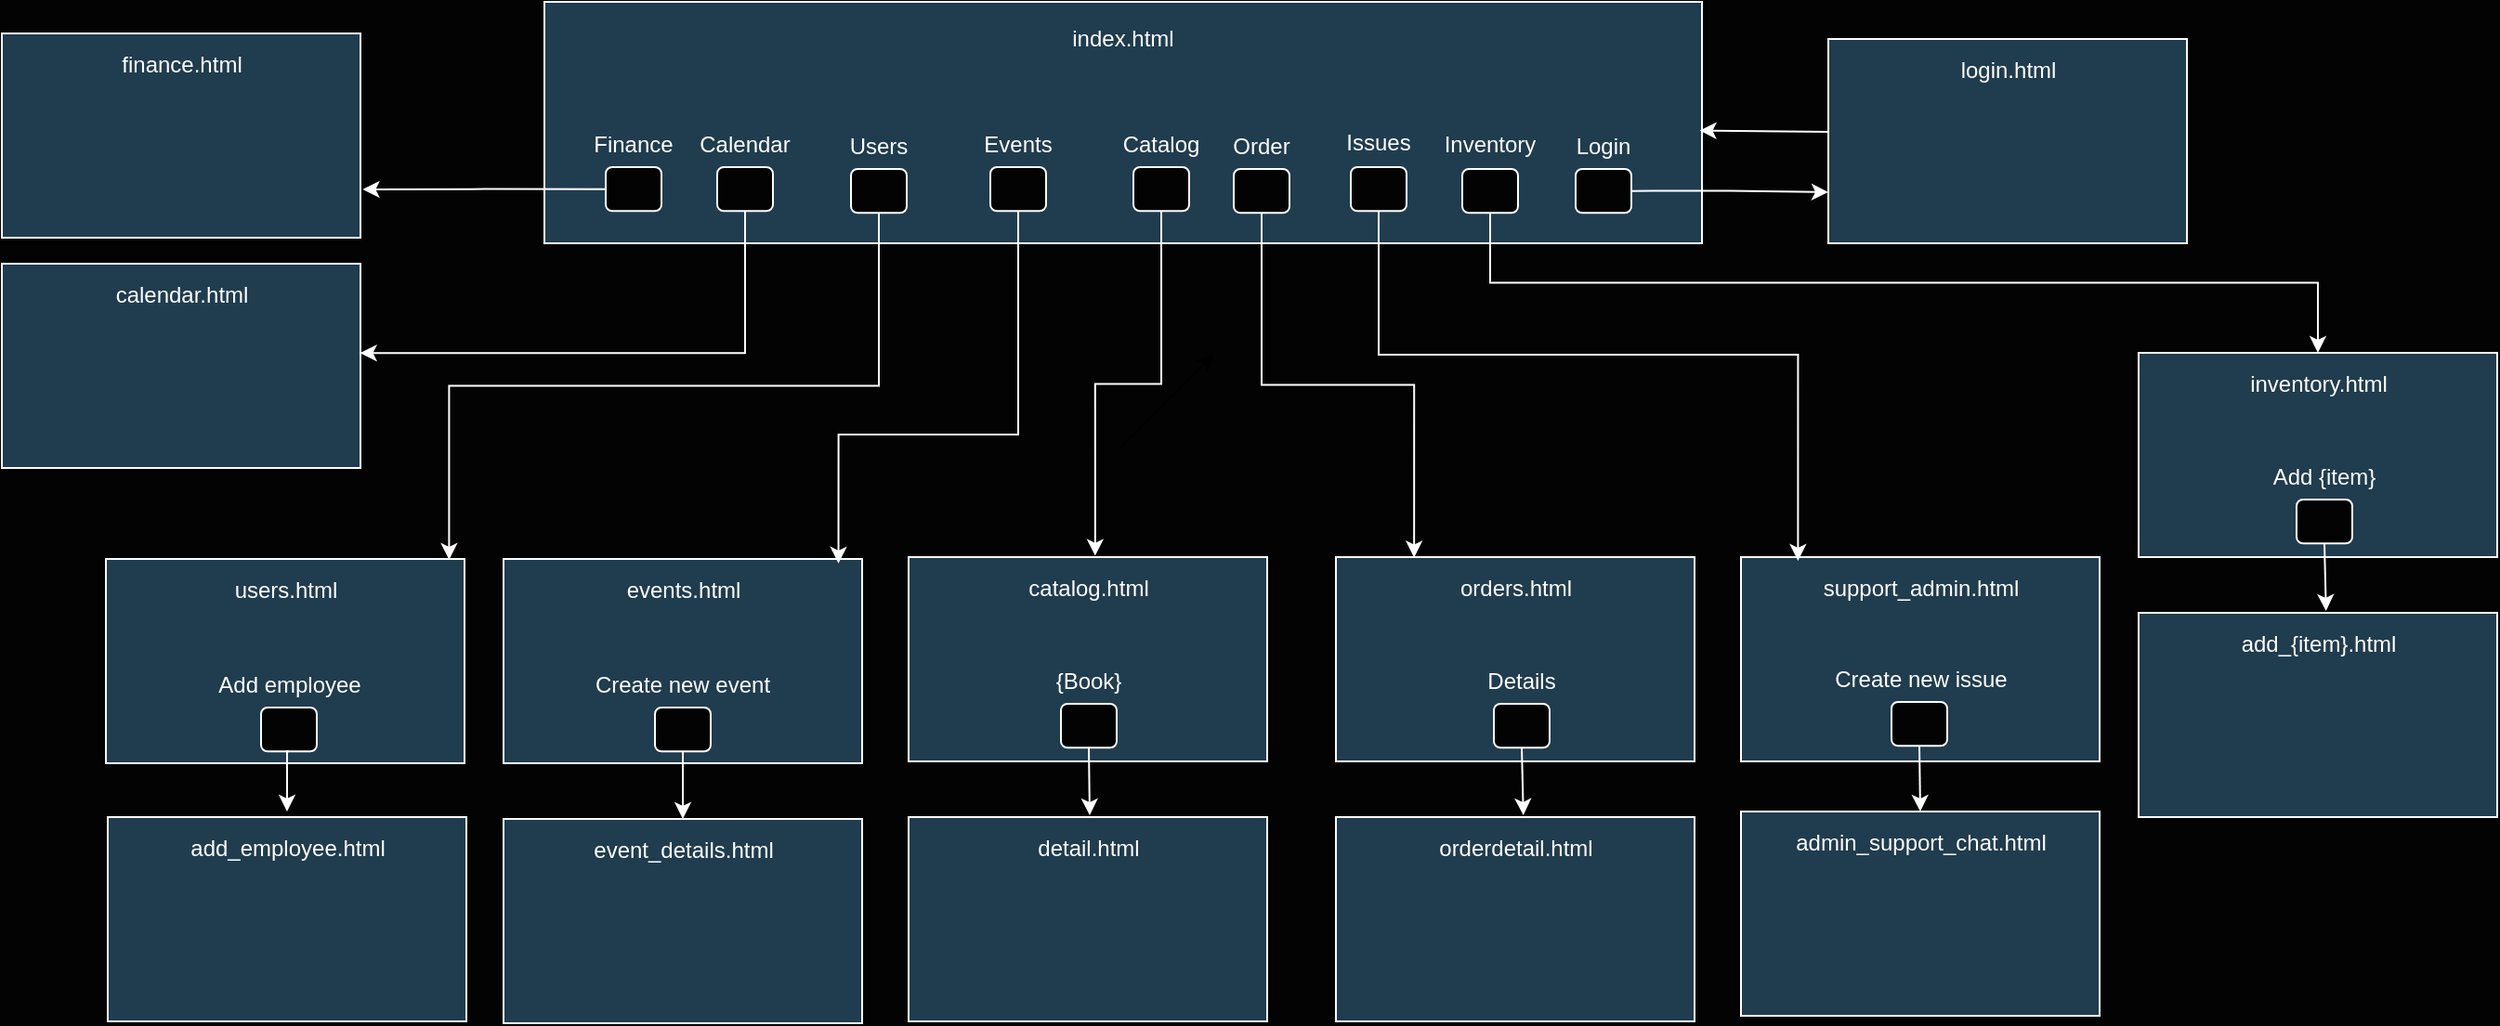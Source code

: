 <mxfile version="22.1.18" type="device">
  <diagram name="Page-1" id="90a13364-a465-7bf4-72fc-28e22215d7a0">
    <mxGraphModel dx="2259" dy="842" grid="0" gridSize="10" guides="1" tooltips="1" connect="1" arrows="0" fold="1" page="1" pageScale="1.5" pageWidth="1169" pageHeight="826" background="#030303" math="0" shadow="0">
      <root>
        <mxCell id="0" style=";html=1;" />
        <mxCell id="1" style=";html=1;" parent="0" />
        <mxCell id="b5TnzWUv-BzJ7pMN1WHI-7" value="" style="group" parent="1" vertex="1" connectable="0">
          <mxGeometry x="460" y="130" width="623" height="130" as="geometry" />
        </mxCell>
        <mxCell id="b5TnzWUv-BzJ7pMN1WHI-2" value="" style="rounded=0;whiteSpace=wrap;html=1;fillColor=#203C4F;strokeColor=#FFFFFF;gradientColor=none;gradientDirection=north;labelPosition=center;verticalLabelPosition=middle;align=center;verticalAlign=middle;" parent="b5TnzWUv-BzJ7pMN1WHI-7" vertex="1">
          <mxGeometry width="623" height="130" as="geometry" />
        </mxCell>
        <mxCell id="b5TnzWUv-BzJ7pMN1WHI-6" value="index.html&lt;br&gt;" style="text;html=1;strokeColor=none;fillColor=none;align=center;verticalAlign=middle;whiteSpace=wrap;rounded=0;fontColor=#FFFFFF;" parent="b5TnzWUv-BzJ7pMN1WHI-7" vertex="1">
          <mxGeometry x="267.0" width="89.0" height="39" as="geometry" />
        </mxCell>
        <mxCell id="b5TnzWUv-BzJ7pMN1WHI-47" value="" style="group" parent="b5TnzWUv-BzJ7pMN1WHI-7" vertex="1" connectable="0">
          <mxGeometry x="225" y="59.003" width="60" height="53.631" as="geometry" />
        </mxCell>
        <mxCell id="b5TnzWUv-BzJ7pMN1WHI-44" value="" style="rounded=1;whiteSpace=wrap;html=1;fillColor=#030303;strokeColor=#FFFFFF;" parent="b5TnzWUv-BzJ7pMN1WHI-47" vertex="1">
          <mxGeometry x="15" y="29.995" width="30" height="23.636" as="geometry" />
        </mxCell>
        <mxCell id="b5TnzWUv-BzJ7pMN1WHI-45" value="&lt;font color=&quot;#ffffff&quot;&gt;Events&lt;/font&gt;" style="text;html=1;strokeColor=none;fillColor=none;align=center;verticalAlign=middle;whiteSpace=wrap;rounded=0;" parent="b5TnzWUv-BzJ7pMN1WHI-47" vertex="1">
          <mxGeometry width="60" height="35.455" as="geometry" />
        </mxCell>
        <mxCell id="b5TnzWUv-BzJ7pMN1WHI-48" value="" style="group" parent="b5TnzWUv-BzJ7pMN1WHI-7" vertex="1" connectable="0">
          <mxGeometry x="302" y="59.003" width="60" height="53.631" as="geometry" />
        </mxCell>
        <mxCell id="b5TnzWUv-BzJ7pMN1WHI-49" value="" style="rounded=1;whiteSpace=wrap;html=1;fillColor=#030303;strokeColor=#FFFFFF;" parent="b5TnzWUv-BzJ7pMN1WHI-48" vertex="1">
          <mxGeometry x="15" y="29.995" width="30" height="23.636" as="geometry" />
        </mxCell>
        <mxCell id="b5TnzWUv-BzJ7pMN1WHI-50" value="&lt;font color=&quot;#ffffff&quot;&gt;Catalog&lt;br&gt;&lt;/font&gt;" style="text;html=1;strokeColor=none;fillColor=none;align=center;verticalAlign=middle;whiteSpace=wrap;rounded=0;" parent="b5TnzWUv-BzJ7pMN1WHI-48" vertex="1">
          <mxGeometry width="60" height="35.455" as="geometry" />
        </mxCell>
        <mxCell id="b5TnzWUv-BzJ7pMN1WHI-54" value="" style="group" parent="b5TnzWUv-BzJ7pMN1WHI-7" vertex="1" connectable="0">
          <mxGeometry x="356" y="60.003" width="60" height="53.631" as="geometry" />
        </mxCell>
        <mxCell id="b5TnzWUv-BzJ7pMN1WHI-55" value="" style="rounded=1;whiteSpace=wrap;html=1;fillColor=#030303;strokeColor=#FFFFFF;" parent="b5TnzWUv-BzJ7pMN1WHI-54" vertex="1">
          <mxGeometry x="15" y="29.995" width="30" height="23.636" as="geometry" />
        </mxCell>
        <mxCell id="b5TnzWUv-BzJ7pMN1WHI-56" value="&lt;font color=&quot;#ffffff&quot;&gt;Order&lt;/font&gt;" style="text;html=1;strokeColor=none;fillColor=none;align=center;verticalAlign=middle;whiteSpace=wrap;rounded=0;" parent="b5TnzWUv-BzJ7pMN1WHI-54" vertex="1">
          <mxGeometry width="60" height="35.455" as="geometry" />
        </mxCell>
        <mxCell id="APez3hjichmPzEGnVa3R-18" value="" style="rounded=1;whiteSpace=wrap;html=1;fillColor=#030303;strokeColor=#FFFFFF;" parent="b5TnzWUv-BzJ7pMN1WHI-7" vertex="1">
          <mxGeometry x="434" y="88.997" width="30" height="23.636" as="geometry" />
        </mxCell>
        <mxCell id="APez3hjichmPzEGnVa3R-19" value="&lt;font color=&quot;#ffffff&quot;&gt;Issues&lt;br&gt;&lt;/font&gt;" style="text;html=1;strokeColor=none;fillColor=none;align=center;verticalAlign=middle;whiteSpace=wrap;rounded=0;" parent="b5TnzWUv-BzJ7pMN1WHI-7" vertex="1">
          <mxGeometry x="419" y="59.003" width="60" height="34" as="geometry" />
        </mxCell>
        <mxCell id="b5TnzWUv-BzJ7pMN1WHI-52" value="" style="rounded=1;whiteSpace=wrap;html=1;fillColor=#030303;strokeColor=#FFFFFF;" parent="b5TnzWUv-BzJ7pMN1WHI-7" vertex="1">
          <mxGeometry x="93" y="88.997" width="30" height="23.636" as="geometry" />
        </mxCell>
        <mxCell id="b5TnzWUv-BzJ7pMN1WHI-53" value="&lt;font color=&quot;#ffffff&quot;&gt;Calendar&lt;br&gt;&lt;/font&gt;" style="text;html=1;strokeColor=none;fillColor=none;align=center;verticalAlign=middle;whiteSpace=wrap;rounded=0;" parent="b5TnzWUv-BzJ7pMN1WHI-7" vertex="1">
          <mxGeometry x="78" y="59.003" width="60" height="35.455" as="geometry" />
        </mxCell>
        <mxCell id="APez3hjichmPzEGnVa3R-23" value="" style="group" parent="b5TnzWUv-BzJ7pMN1WHI-7" vertex="1" connectable="0">
          <mxGeometry x="18" y="59.003" width="60" height="53.631" as="geometry" />
        </mxCell>
        <mxCell id="APez3hjichmPzEGnVa3R-55" style="edgeStyle=orthogonalEdgeStyle;shape=connector;rounded=0;orthogonalLoop=1;jettySize=auto;html=1;exitX=0;exitY=0.5;exitDx=0;exitDy=0;labelBackgroundColor=default;strokeColor=#FFFFFF;align=center;verticalAlign=middle;fontFamily=Helvetica;fontSize=11;fontColor=default;endArrow=classic;" parent="APez3hjichmPzEGnVa3R-23" source="APez3hjichmPzEGnVa3R-24" edge="1">
          <mxGeometry relative="1" as="geometry">
            <mxPoint x="-115.778" y="41.997" as="targetPoint" />
          </mxGeometry>
        </mxCell>
        <mxCell id="APez3hjichmPzEGnVa3R-24" value="" style="rounded=1;whiteSpace=wrap;html=1;fillColor=#030303;strokeColor=#FFFFFF;" parent="APez3hjichmPzEGnVa3R-23" vertex="1">
          <mxGeometry x="15" y="29.995" width="30" height="23.636" as="geometry" />
        </mxCell>
        <mxCell id="APez3hjichmPzEGnVa3R-25" value="&lt;font color=&quot;#ffffff&quot;&gt;Finance&lt;br&gt;&lt;/font&gt;" style="text;html=1;strokeColor=none;fillColor=none;align=center;verticalAlign=middle;whiteSpace=wrap;rounded=0;" parent="APez3hjichmPzEGnVa3R-23" vertex="1">
          <mxGeometry width="60" height="35.455" as="geometry" />
        </mxCell>
        <mxCell id="MVNBeRok4eDWb65vUSJh-23" value="" style="rounded=1;whiteSpace=wrap;html=1;fillColor=#030303;strokeColor=#FFFFFF;" vertex="1" parent="b5TnzWUv-BzJ7pMN1WHI-7">
          <mxGeometry x="494" y="89.997" width="30" height="23.636" as="geometry" />
        </mxCell>
        <mxCell id="MVNBeRok4eDWb65vUSJh-24" value="&lt;font color=&quot;#ffffff&quot;&gt;Inventory&lt;br&gt;&lt;/font&gt;" style="text;html=1;strokeColor=none;fillColor=none;align=center;verticalAlign=middle;whiteSpace=wrap;rounded=0;" vertex="1" parent="b5TnzWUv-BzJ7pMN1WHI-7">
          <mxGeometry x="479" y="60.003" width="60" height="34" as="geometry" />
        </mxCell>
        <mxCell id="b5TnzWUv-BzJ7pMN1WHI-8" value="" style="group" parent="1" vertex="1" connectable="0">
          <mxGeometry x="1151" y="150" width="193" height="110" as="geometry" />
        </mxCell>
        <mxCell id="b5TnzWUv-BzJ7pMN1WHI-9" value="" style="rounded=0;whiteSpace=wrap;html=1;fillColor=#203C4F;strokeColor=#FFFFFF;gradientColor=none;gradientDirection=north;labelPosition=center;verticalLabelPosition=middle;align=center;verticalAlign=middle;" parent="b5TnzWUv-BzJ7pMN1WHI-8" vertex="1">
          <mxGeometry width="193.0" height="110.0" as="geometry" />
        </mxCell>
        <mxCell id="b5TnzWUv-BzJ7pMN1WHI-10" value="login.html" style="text;html=1;strokeColor=none;fillColor=none;align=center;verticalAlign=middle;whiteSpace=wrap;rounded=0;fontColor=#FFFFFF;" parent="b5TnzWUv-BzJ7pMN1WHI-8" vertex="1">
          <mxGeometry x="82.714" width="27.571" height="33" as="geometry" />
        </mxCell>
        <mxCell id="b5TnzWUv-BzJ7pMN1WHI-15" value="" style="group" parent="1" vertex="1" connectable="0">
          <mxGeometry x="438" y="430" width="193" height="110" as="geometry" />
        </mxCell>
        <mxCell id="b5TnzWUv-BzJ7pMN1WHI-16" value="" style="rounded=0;whiteSpace=wrap;html=1;fillColor=#203C4F;strokeColor=#FFFFFF;gradientColor=none;gradientDirection=north;labelPosition=center;verticalLabelPosition=middle;align=center;verticalAlign=middle;" parent="b5TnzWUv-BzJ7pMN1WHI-15" vertex="1">
          <mxGeometry width="193.0" height="110.0" as="geometry" />
        </mxCell>
        <mxCell id="b5TnzWUv-BzJ7pMN1WHI-17" value="events.html" style="text;html=1;strokeColor=none;fillColor=none;align=center;verticalAlign=middle;whiteSpace=wrap;rounded=0;fontColor=#FFFFFF;" parent="b5TnzWUv-BzJ7pMN1WHI-15" vertex="1">
          <mxGeometry x="82.714" width="27.571" height="33" as="geometry" />
        </mxCell>
        <mxCell id="b5TnzWUv-BzJ7pMN1WHI-64" value="" style="group" parent="b5TnzWUv-BzJ7pMN1WHI-15" vertex="1" connectable="0">
          <mxGeometry x="66.5" y="50.003" width="96" height="53.631" as="geometry" />
        </mxCell>
        <mxCell id="b5TnzWUv-BzJ7pMN1WHI-65" value="" style="rounded=1;whiteSpace=wrap;html=1;fillColor=#030303;strokeColor=#FFFFFF;" parent="b5TnzWUv-BzJ7pMN1WHI-64" vertex="1">
          <mxGeometry x="15" y="29.995" width="30" height="23.636" as="geometry" />
        </mxCell>
        <mxCell id="b5TnzWUv-BzJ7pMN1WHI-66" value="&lt;font color=&quot;#ffffff&quot;&gt;Create new event&lt;/font&gt;" style="text;html=1;strokeColor=none;fillColor=none;align=center;verticalAlign=middle;whiteSpace=wrap;rounded=0;" parent="b5TnzWUv-BzJ7pMN1WHI-64" vertex="1">
          <mxGeometry x="-37" width="133" height="35.45" as="geometry" />
        </mxCell>
        <mxCell id="b5TnzWUv-BzJ7pMN1WHI-18" value="" style="group" parent="1" vertex="1" connectable="0">
          <mxGeometry x="656" y="429" width="193" height="110" as="geometry" />
        </mxCell>
        <mxCell id="b5TnzWUv-BzJ7pMN1WHI-19" value="" style="rounded=0;whiteSpace=wrap;html=1;fillColor=#203C4F;strokeColor=#FFFFFF;gradientColor=none;gradientDirection=north;labelPosition=center;verticalLabelPosition=middle;align=center;verticalAlign=middle;" parent="b5TnzWUv-BzJ7pMN1WHI-18" vertex="1">
          <mxGeometry width="193" height="110" as="geometry" />
        </mxCell>
        <mxCell id="b5TnzWUv-BzJ7pMN1WHI-20" value="catalog.html" style="text;html=1;strokeColor=none;fillColor=none;align=center;verticalAlign=middle;whiteSpace=wrap;rounded=0;fontColor=#FFFFFF;" parent="b5TnzWUv-BzJ7pMN1WHI-18" vertex="1">
          <mxGeometry x="82.714" width="27.571" height="33" as="geometry" />
        </mxCell>
        <mxCell id="b5TnzWUv-BzJ7pMN1WHI-21" value="" style="group" parent="1" vertex="1" connectable="0">
          <mxGeometry x="886" y="569" width="193" height="110" as="geometry" />
        </mxCell>
        <mxCell id="b5TnzWUv-BzJ7pMN1WHI-22" value="" style="rounded=0;whiteSpace=wrap;html=1;fillColor=#203C4F;strokeColor=#FFFFFF;gradientColor=none;gradientDirection=north;labelPosition=center;verticalLabelPosition=middle;align=center;verticalAlign=middle;" parent="b5TnzWUv-BzJ7pMN1WHI-21" vertex="1">
          <mxGeometry width="193.0" height="110.0" as="geometry" />
        </mxCell>
        <mxCell id="b5TnzWUv-BzJ7pMN1WHI-23" value="orderdetail.html" style="text;html=1;strokeColor=none;fillColor=none;align=center;verticalAlign=middle;whiteSpace=wrap;rounded=0;fontColor=#FFFFFF;" parent="b5TnzWUv-BzJ7pMN1WHI-21" vertex="1">
          <mxGeometry x="82.714" width="27.571" height="33" as="geometry" />
        </mxCell>
        <mxCell id="b5TnzWUv-BzJ7pMN1WHI-24" value="" style="group" parent="1" vertex="1" connectable="0">
          <mxGeometry x="656" y="569" width="193" height="110" as="geometry" />
        </mxCell>
        <mxCell id="b5TnzWUv-BzJ7pMN1WHI-25" value="" style="rounded=0;whiteSpace=wrap;html=1;fillColor=#203C4F;strokeColor=#FFFFFF;gradientColor=none;gradientDirection=north;labelPosition=center;verticalLabelPosition=middle;align=center;verticalAlign=middle;" parent="b5TnzWUv-BzJ7pMN1WHI-24" vertex="1">
          <mxGeometry width="193.0" height="110.0" as="geometry" />
        </mxCell>
        <mxCell id="b5TnzWUv-BzJ7pMN1WHI-26" value="detail.html" style="text;html=1;strokeColor=none;fillColor=none;align=center;verticalAlign=middle;whiteSpace=wrap;rounded=0;fontColor=#FFFFFF;" parent="b5TnzWUv-BzJ7pMN1WHI-24" vertex="1">
          <mxGeometry x="82.714" width="27.571" height="33" as="geometry" />
        </mxCell>
        <mxCell id="b5TnzWUv-BzJ7pMN1WHI-27" value="" style="group" parent="1" vertex="1" connectable="0">
          <mxGeometry x="886" y="429" width="193" height="110" as="geometry" />
        </mxCell>
        <mxCell id="b5TnzWUv-BzJ7pMN1WHI-28" value="" style="rounded=0;whiteSpace=wrap;html=1;fillColor=#203C4F;strokeColor=#FFFFFF;gradientColor=none;gradientDirection=north;labelPosition=center;verticalLabelPosition=middle;align=center;verticalAlign=middle;" parent="b5TnzWUv-BzJ7pMN1WHI-27" vertex="1">
          <mxGeometry width="193.0" height="110.0" as="geometry" />
        </mxCell>
        <mxCell id="b5TnzWUv-BzJ7pMN1WHI-29" value="orders.html" style="text;html=1;strokeColor=none;fillColor=none;align=center;verticalAlign=middle;whiteSpace=wrap;rounded=0;fontColor=#FFFFFF;" parent="b5TnzWUv-BzJ7pMN1WHI-27" vertex="1">
          <mxGeometry x="82.714" width="27.571" height="33" as="geometry" />
        </mxCell>
        <mxCell id="APez3hjichmPzEGnVa3R-32" value="" style="group" parent="b5TnzWUv-BzJ7pMN1WHI-27" vertex="1" connectable="0">
          <mxGeometry x="70" y="49.003" width="60" height="53.631" as="geometry" />
        </mxCell>
        <mxCell id="APez3hjichmPzEGnVa3R-33" value="" style="rounded=1;whiteSpace=wrap;html=1;fillColor=#030303;strokeColor=#FFFFFF;" parent="APez3hjichmPzEGnVa3R-32" vertex="1">
          <mxGeometry x="15" y="29.995" width="30" height="23.636" as="geometry" />
        </mxCell>
        <mxCell id="APez3hjichmPzEGnVa3R-34" value="&lt;font color=&quot;#ffffff&quot;&gt;Details&lt;/font&gt;" style="text;html=1;strokeColor=none;fillColor=none;align=center;verticalAlign=middle;whiteSpace=wrap;rounded=0;" parent="APez3hjichmPzEGnVa3R-32" vertex="1">
          <mxGeometry width="60" height="35.455" as="geometry" />
        </mxCell>
        <mxCell id="b5TnzWUv-BzJ7pMN1WHI-33" value="" style="group" parent="1" vertex="1" connectable="0">
          <mxGeometry x="438" y="570" width="193" height="110" as="geometry" />
        </mxCell>
        <mxCell id="b5TnzWUv-BzJ7pMN1WHI-34" value="" style="rounded=0;whiteSpace=wrap;html=1;fillColor=#203C4F;strokeColor=#FFFFFF;gradientColor=none;gradientDirection=north;labelPosition=center;verticalLabelPosition=middle;align=center;verticalAlign=middle;" parent="b5TnzWUv-BzJ7pMN1WHI-33" vertex="1">
          <mxGeometry width="193.0" height="110.0" as="geometry" />
        </mxCell>
        <mxCell id="b5TnzWUv-BzJ7pMN1WHI-35" value="event_details.html" style="text;html=1;strokeColor=none;fillColor=none;align=center;verticalAlign=middle;whiteSpace=wrap;rounded=0;fontColor=#FFFFFF;" parent="b5TnzWUv-BzJ7pMN1WHI-33" vertex="1">
          <mxGeometry x="82.714" width="27.571" height="33" as="geometry" />
        </mxCell>
        <mxCell id="b5TnzWUv-BzJ7pMN1WHI-57" value="" style="group" parent="1" vertex="1" connectable="0">
          <mxGeometry x="1000" y="190.003" width="60" height="53.631" as="geometry" />
        </mxCell>
        <mxCell id="b5TnzWUv-BzJ7pMN1WHI-58" value="" style="rounded=1;whiteSpace=wrap;html=1;fillColor=#030303;strokeColor=#FFFFFF;" parent="b5TnzWUv-BzJ7pMN1WHI-57" vertex="1">
          <mxGeometry x="15" y="29.995" width="30" height="23.636" as="geometry" />
        </mxCell>
        <mxCell id="b5TnzWUv-BzJ7pMN1WHI-59" value="&lt;font color=&quot;#ffffff&quot;&gt;Login&lt;/font&gt;" style="text;html=1;strokeColor=none;fillColor=none;align=center;verticalAlign=middle;whiteSpace=wrap;rounded=0;" parent="b5TnzWUv-BzJ7pMN1WHI-57" vertex="1">
          <mxGeometry width="60" height="35.455" as="geometry" />
        </mxCell>
        <mxCell id="b5TnzWUv-BzJ7pMN1WHI-62" value="" style="endArrow=classic;html=1;rounded=0;" parent="1" edge="1">
          <mxGeometry width="50" height="50" relative="1" as="geometry">
            <mxPoint x="770" y="370" as="sourcePoint" />
            <mxPoint x="820" y="320" as="targetPoint" />
          </mxGeometry>
        </mxCell>
        <mxCell id="b5TnzWUv-BzJ7pMN1WHI-67" style="edgeStyle=orthogonalEdgeStyle;rounded=0;orthogonalLoop=1;jettySize=auto;html=1;exitX=0.5;exitY=1;exitDx=0;exitDy=0;entryX=0.5;entryY=0;entryDx=0;entryDy=0;strokeColor=#FFFFFF;" parent="1" source="b5TnzWUv-BzJ7pMN1WHI-65" target="b5TnzWUv-BzJ7pMN1WHI-35" edge="1">
          <mxGeometry relative="1" as="geometry" />
        </mxCell>
        <mxCell id="b5TnzWUv-BzJ7pMN1WHI-73" style="edgeStyle=orthogonalEdgeStyle;shape=connector;rounded=0;orthogonalLoop=1;jettySize=auto;html=1;exitX=1;exitY=0.5;exitDx=0;exitDy=0;entryX=0;entryY=0.75;entryDx=0;entryDy=0;labelBackgroundColor=default;strokeColor=#FFFFFF;align=center;verticalAlign=middle;fontFamily=Helvetica;fontSize=11;fontColor=default;endArrow=classic;" parent="1" source="b5TnzWUv-BzJ7pMN1WHI-58" target="b5TnzWUv-BzJ7pMN1WHI-9" edge="1">
          <mxGeometry relative="1" as="geometry" />
        </mxCell>
        <mxCell id="b5TnzWUv-BzJ7pMN1WHI-80" value="" style="endArrow=classic;html=1;rounded=0;labelBackgroundColor=default;strokeColor=#FFFFFF;align=center;verticalAlign=middle;fontFamily=Helvetica;fontSize=11;fontColor=default;shape=connector;exitX=0;exitY=0.455;exitDx=0;exitDy=0;exitPerimeter=0;entryX=0.998;entryY=0.533;entryDx=0;entryDy=0;entryPerimeter=0;" parent="1" source="b5TnzWUv-BzJ7pMN1WHI-9" target="b5TnzWUv-BzJ7pMN1WHI-2" edge="1">
          <mxGeometry width="50" height="50" relative="1" as="geometry">
            <mxPoint x="1100" y="280" as="sourcePoint" />
            <mxPoint x="1150" y="230" as="targetPoint" />
          </mxGeometry>
        </mxCell>
        <mxCell id="b5TnzWUv-BzJ7pMN1WHI-72" style="edgeStyle=orthogonalEdgeStyle;shape=connector;rounded=0;orthogonalLoop=1;jettySize=auto;html=1;exitX=0.5;exitY=1;exitDx=0;exitDy=0;labelBackgroundColor=default;strokeColor=#FFFFFF;align=center;verticalAlign=middle;fontFamily=Helvetica;fontSize=11;fontColor=default;endArrow=classic;entryX=0.218;entryY=0.002;entryDx=0;entryDy=0;entryPerimeter=0;" parent="1" source="b5TnzWUv-BzJ7pMN1WHI-55" target="b5TnzWUv-BzJ7pMN1WHI-28" edge="1">
          <mxGeometry relative="1" as="geometry">
            <mxPoint x="846" y="480" as="targetPoint" />
          </mxGeometry>
        </mxCell>
        <mxCell id="b5TnzWUv-BzJ7pMN1WHI-68" style="edgeStyle=orthogonalEdgeStyle;shape=connector;rounded=0;orthogonalLoop=1;jettySize=auto;html=1;exitX=0.5;exitY=1;exitDx=0;exitDy=0;labelBackgroundColor=default;strokeColor=#FFFFFF;align=center;verticalAlign=middle;fontFamily=Helvetica;fontSize=11;fontColor=default;endArrow=classic;entryX=0.642;entryY=-0.021;entryDx=0;entryDy=0;entryPerimeter=0;" parent="1" source="b5TnzWUv-BzJ7pMN1WHI-49" target="b5TnzWUv-BzJ7pMN1WHI-20" edge="1">
          <mxGeometry relative="1" as="geometry">
            <mxPoint x="720" y="438" as="targetPoint" />
          </mxGeometry>
        </mxCell>
        <mxCell id="APez3hjichmPzEGnVa3R-4" value="" style="group" parent="1" vertex="1" connectable="0">
          <mxGeometry x="168" y="147" width="193" height="110" as="geometry" />
        </mxCell>
        <mxCell id="APez3hjichmPzEGnVa3R-5" value="" style="rounded=0;whiteSpace=wrap;html=1;fillColor=#203C4F;strokeColor=#FFFFFF;gradientColor=none;gradientDirection=north;labelPosition=center;verticalLabelPosition=middle;align=center;verticalAlign=middle;" parent="APez3hjichmPzEGnVa3R-4" vertex="1">
          <mxGeometry width="193" height="110" as="geometry" />
        </mxCell>
        <mxCell id="APez3hjichmPzEGnVa3R-6" value="finance.html" style="text;html=1;strokeColor=none;fillColor=none;align=center;verticalAlign=middle;whiteSpace=wrap;rounded=0;fontColor=#FFFFFF;" parent="APez3hjichmPzEGnVa3R-4" vertex="1">
          <mxGeometry x="82.714" width="27.571" height="33" as="geometry" />
        </mxCell>
        <mxCell id="APez3hjichmPzEGnVa3R-7" value="" style="group" parent="1" vertex="1" connectable="0">
          <mxGeometry x="1104" y="429" width="193" height="110" as="geometry" />
        </mxCell>
        <mxCell id="APez3hjichmPzEGnVa3R-8" value="" style="rounded=0;whiteSpace=wrap;html=1;fillColor=#203C4F;strokeColor=#FFFFFF;gradientColor=none;gradientDirection=north;labelPosition=center;verticalLabelPosition=middle;align=center;verticalAlign=middle;" parent="APez3hjichmPzEGnVa3R-7" vertex="1">
          <mxGeometry width="193" height="110" as="geometry" />
        </mxCell>
        <mxCell id="APez3hjichmPzEGnVa3R-9" value="support_admin.html" style="text;html=1;strokeColor=none;fillColor=none;align=center;verticalAlign=middle;whiteSpace=wrap;rounded=0;fontColor=#FFFFFF;" parent="APez3hjichmPzEGnVa3R-7" vertex="1">
          <mxGeometry x="82.714" width="27.571" height="33" as="geometry" />
        </mxCell>
        <mxCell id="APez3hjichmPzEGnVa3R-10" value="" style="group" parent="1" vertex="1" connectable="0">
          <mxGeometry x="1104" y="566" width="193" height="110" as="geometry" />
        </mxCell>
        <mxCell id="APez3hjichmPzEGnVa3R-11" value="" style="rounded=0;whiteSpace=wrap;html=1;fillColor=#203C4F;strokeColor=#FFFFFF;gradientColor=none;gradientDirection=north;labelPosition=center;verticalLabelPosition=middle;align=center;verticalAlign=middle;" parent="APez3hjichmPzEGnVa3R-10" vertex="1">
          <mxGeometry width="193" height="110" as="geometry" />
        </mxCell>
        <mxCell id="APez3hjichmPzEGnVa3R-12" value="admin_support_chat.html" style="text;html=1;strokeColor=none;fillColor=none;align=center;verticalAlign=middle;whiteSpace=wrap;rounded=0;fontColor=#FFFFFF;" parent="APez3hjichmPzEGnVa3R-10" vertex="1">
          <mxGeometry x="82.714" width="27.571" height="33" as="geometry" />
        </mxCell>
        <mxCell id="APez3hjichmPzEGnVa3R-35" style="edgeStyle=orthogonalEdgeStyle;rounded=0;orthogonalLoop=1;jettySize=auto;html=1;exitX=0.5;exitY=1;exitDx=0;exitDy=0;entryX=0.659;entryY=-0.031;entryDx=0;entryDy=0;strokeColor=#FFFFFF;entryPerimeter=0;" parent="1" source="APez3hjichmPzEGnVa3R-33" target="b5TnzWUv-BzJ7pMN1WHI-23" edge="1">
          <mxGeometry relative="1" as="geometry">
            <mxPoint x="543" y="579" as="targetPoint" />
          </mxGeometry>
        </mxCell>
        <mxCell id="APez3hjichmPzEGnVa3R-37" value="" style="group" parent="1" vertex="1" connectable="0">
          <mxGeometry x="723" y="478.003" width="60" height="53.631" as="geometry" />
        </mxCell>
        <mxCell id="APez3hjichmPzEGnVa3R-38" value="" style="rounded=1;whiteSpace=wrap;html=1;fillColor=#030303;strokeColor=#FFFFFF;" parent="APez3hjichmPzEGnVa3R-37" vertex="1">
          <mxGeometry x="15" y="29.995" width="30" height="23.636" as="geometry" />
        </mxCell>
        <mxCell id="APez3hjichmPzEGnVa3R-39" value="&lt;font color=&quot;#ffffff&quot;&gt;{Book}&lt;/font&gt;" style="text;html=1;strokeColor=none;fillColor=none;align=center;verticalAlign=middle;whiteSpace=wrap;rounded=0;" parent="APez3hjichmPzEGnVa3R-37" vertex="1">
          <mxGeometry width="60" height="35.455" as="geometry" />
        </mxCell>
        <mxCell id="APez3hjichmPzEGnVa3R-40" style="edgeStyle=orthogonalEdgeStyle;rounded=0;orthogonalLoop=1;jettySize=auto;html=1;exitX=0.5;exitY=1;exitDx=0;exitDy=0;entryX=0.5;entryY=0;entryDx=0;entryDy=0;strokeColor=#FFFFFF;" parent="1" source="APez3hjichmPzEGnVa3R-38" edge="1">
          <mxGeometry relative="1" as="geometry">
            <mxPoint x="753.5" y="568" as="targetPoint" />
          </mxGeometry>
        </mxCell>
        <mxCell id="b5TnzWUv-BzJ7pMN1WHI-30" value="" style="group" parent="1" vertex="1" connectable="0">
          <mxGeometry x="168" y="271" width="193" height="110" as="geometry" />
        </mxCell>
        <mxCell id="b5TnzWUv-BzJ7pMN1WHI-31" value="" style="rounded=0;whiteSpace=wrap;html=1;fillColor=#203C4F;strokeColor=#FFFFFF;gradientColor=none;gradientDirection=north;labelPosition=center;verticalLabelPosition=middle;align=center;verticalAlign=middle;" parent="b5TnzWUv-BzJ7pMN1WHI-30" vertex="1">
          <mxGeometry width="193.0" height="110.0" as="geometry" />
        </mxCell>
        <mxCell id="b5TnzWUv-BzJ7pMN1WHI-32" value="calendar.html" style="text;html=1;strokeColor=none;fillColor=none;align=center;verticalAlign=middle;whiteSpace=wrap;rounded=0;fontColor=#FFFFFF;" parent="b5TnzWUv-BzJ7pMN1WHI-30" vertex="1">
          <mxGeometry x="82.714" width="27.571" height="33" as="geometry" />
        </mxCell>
        <mxCell id="APez3hjichmPzEGnVa3R-48" style="edgeStyle=orthogonalEdgeStyle;shape=connector;rounded=0;orthogonalLoop=1;jettySize=auto;html=1;exitX=0.5;exitY=1;exitDx=0;exitDy=0;entryX=0.159;entryY=0.018;entryDx=0;entryDy=0;entryPerimeter=0;labelBackgroundColor=default;strokeColor=#FFFFFF;align=center;verticalAlign=middle;fontFamily=Helvetica;fontSize=11;fontColor=default;endArrow=classic;" parent="1" source="APez3hjichmPzEGnVa3R-18" target="APez3hjichmPzEGnVa3R-8" edge="1">
          <mxGeometry relative="1" as="geometry">
            <Array as="points">
              <mxPoint x="909" y="320" />
              <mxPoint x="1135" y="320" />
            </Array>
          </mxGeometry>
        </mxCell>
        <mxCell id="APez3hjichmPzEGnVa3R-50" value="" style="group" parent="1" vertex="1" connectable="0">
          <mxGeometry x="1170" y="477.003" width="93" height="53.631" as="geometry" />
        </mxCell>
        <mxCell id="APez3hjichmPzEGnVa3R-51" value="" style="rounded=1;whiteSpace=wrap;html=1;fillColor=#030303;strokeColor=#FFFFFF;" parent="APez3hjichmPzEGnVa3R-50" vertex="1">
          <mxGeometry x="15" y="29.995" width="30" height="23.636" as="geometry" />
        </mxCell>
        <mxCell id="APez3hjichmPzEGnVa3R-52" value="&lt;font color=&quot;#ffffff&quot;&gt;Create new issue&lt;br&gt;&lt;/font&gt;" style="text;html=1;strokeColor=none;fillColor=none;align=center;verticalAlign=middle;whiteSpace=wrap;rounded=0;" parent="APez3hjichmPzEGnVa3R-50" vertex="1">
          <mxGeometry x="-31" width="124" height="35.45" as="geometry" />
        </mxCell>
        <mxCell id="APez3hjichmPzEGnVa3R-54" style="edgeStyle=orthogonalEdgeStyle;shape=connector;rounded=0;orthogonalLoop=1;jettySize=auto;html=1;exitX=0.5;exitY=1;exitDx=0;exitDy=0;entryX=0.5;entryY=0;entryDx=0;entryDy=0;labelBackgroundColor=default;strokeColor=#FFFFFF;align=center;verticalAlign=middle;fontFamily=Helvetica;fontSize=11;fontColor=default;endArrow=classic;" parent="1" source="APez3hjichmPzEGnVa3R-51" target="APez3hjichmPzEGnVa3R-12" edge="1">
          <mxGeometry relative="1" as="geometry" />
        </mxCell>
        <mxCell id="MVNBeRok4eDWb65vUSJh-2" style="edgeStyle=orthogonalEdgeStyle;rounded=0;orthogonalLoop=1;jettySize=auto;html=1;exitX=0.5;exitY=1;exitDx=0;exitDy=0;entryX=0.934;entryY=0.022;entryDx=0;entryDy=0;entryPerimeter=0;strokeColor=#FFFFFF;" edge="1" parent="1" source="b5TnzWUv-BzJ7pMN1WHI-44" target="b5TnzWUv-BzJ7pMN1WHI-16">
          <mxGeometry relative="1" as="geometry">
            <Array as="points">
              <mxPoint x="715" y="363" />
              <mxPoint x="618" y="363" />
            </Array>
          </mxGeometry>
        </mxCell>
        <mxCell id="APez3hjichmPzEGnVa3R-1" value="" style="group" parent="1" vertex="1" connectable="0">
          <mxGeometry x="224" y="430" width="193" height="110" as="geometry" />
        </mxCell>
        <mxCell id="APez3hjichmPzEGnVa3R-2" value="" style="rounded=0;whiteSpace=wrap;html=1;fillColor=#203C4F;strokeColor=#FFFFFF;gradientColor=none;gradientDirection=north;labelPosition=center;verticalLabelPosition=middle;align=center;verticalAlign=middle;" parent="APez3hjichmPzEGnVa3R-1" vertex="1">
          <mxGeometry width="193" height="110" as="geometry" />
        </mxCell>
        <mxCell id="APez3hjichmPzEGnVa3R-3" value="users.html" style="text;html=1;strokeColor=none;fillColor=none;align=center;verticalAlign=middle;whiteSpace=wrap;rounded=0;fontColor=#FFFFFF;" parent="APez3hjichmPzEGnVa3R-1" vertex="1">
          <mxGeometry x="82.714" width="27.571" height="33" as="geometry" />
        </mxCell>
        <mxCell id="MVNBeRok4eDWb65vUSJh-7" value="" style="rounded=1;whiteSpace=wrap;html=1;fillColor=#030303;strokeColor=#FFFFFF;" vertex="1" parent="APez3hjichmPzEGnVa3R-1">
          <mxGeometry x="83.5" y="79.997" width="30" height="23.636" as="geometry" />
        </mxCell>
        <mxCell id="MVNBeRok4eDWb65vUSJh-8" value="&lt;font color=&quot;#ffffff&quot;&gt;Add employee&lt;/font&gt;" style="text;html=1;strokeColor=none;fillColor=none;align=center;verticalAlign=middle;whiteSpace=wrap;rounded=0;" vertex="1" parent="APez3hjichmPzEGnVa3R-1">
          <mxGeometry x="41" y="50" width="116" height="35.45" as="geometry" />
        </mxCell>
        <mxCell id="MVNBeRok4eDWb65vUSJh-9" style="edgeStyle=orthogonalEdgeStyle;rounded=0;orthogonalLoop=1;jettySize=auto;html=1;exitX=0.5;exitY=1;exitDx=0;exitDy=0;entryX=0.659;entryY=-0.031;entryDx=0;entryDy=0;strokeColor=#FFFFFF;entryPerimeter=0;" edge="1" parent="APez3hjichmPzEGnVa3R-1" source="MVNBeRok4eDWb65vUSJh-7">
          <mxGeometry relative="1" as="geometry">
            <mxPoint x="97.5" y="136" as="targetPoint" />
          </mxGeometry>
        </mxCell>
        <mxCell id="MVNBeRok4eDWb65vUSJh-3" style="edgeStyle=orthogonalEdgeStyle;shape=connector;rounded=0;orthogonalLoop=1;jettySize=auto;html=1;exitX=0.5;exitY=1;exitDx=0;exitDy=0;entryX=0.999;entryY=0.437;entryDx=0;entryDy=0;entryPerimeter=0;labelBackgroundColor=default;strokeColor=#FFFFFF;align=center;verticalAlign=middle;fontFamily=Helvetica;fontSize=11;fontColor=default;endArrow=classic;" edge="1" parent="1" source="b5TnzWUv-BzJ7pMN1WHI-52" target="b5TnzWUv-BzJ7pMN1WHI-31">
          <mxGeometry relative="1" as="geometry" />
        </mxCell>
        <mxCell id="APez3hjichmPzEGnVa3R-26" value="" style="group" parent="1" vertex="1" connectable="0">
          <mxGeometry x="610" y="190.003" width="60" height="53.631" as="geometry" />
        </mxCell>
        <mxCell id="APez3hjichmPzEGnVa3R-27" value="" style="rounded=1;whiteSpace=wrap;html=1;fillColor=#030303;strokeColor=#FFFFFF;" parent="APez3hjichmPzEGnVa3R-26" vertex="1">
          <mxGeometry x="15" y="29.995" width="30" height="23.636" as="geometry" />
        </mxCell>
        <mxCell id="APez3hjichmPzEGnVa3R-28" value="&lt;font color=&quot;#ffffff&quot;&gt;Users&lt;br&gt;&lt;/font&gt;" style="text;html=1;strokeColor=none;fillColor=none;align=center;verticalAlign=middle;whiteSpace=wrap;rounded=0;" parent="APez3hjichmPzEGnVa3R-26" vertex="1">
          <mxGeometry width="60" height="35.455" as="geometry" />
        </mxCell>
        <mxCell id="MVNBeRok4eDWb65vUSJh-5" style="edgeStyle=orthogonalEdgeStyle;shape=connector;rounded=0;orthogonalLoop=1;jettySize=auto;html=1;exitX=0.5;exitY=1;exitDx=0;exitDy=0;entryX=0.957;entryY=0.004;entryDx=0;entryDy=0;entryPerimeter=0;labelBackgroundColor=default;strokeColor=#FFFFFF;align=center;verticalAlign=middle;fontFamily=Helvetica;fontSize=11;fontColor=default;endArrow=classic;" edge="1" parent="1" source="APez3hjichmPzEGnVa3R-27" target="APez3hjichmPzEGnVa3R-2">
          <mxGeometry relative="1" as="geometry" />
        </mxCell>
        <mxCell id="MVNBeRok4eDWb65vUSJh-10" value="" style="group" vertex="1" connectable="0" parent="1">
          <mxGeometry x="225" y="569" width="193" height="110" as="geometry" />
        </mxCell>
        <mxCell id="MVNBeRok4eDWb65vUSJh-11" value="" style="rounded=0;whiteSpace=wrap;html=1;fillColor=#203C4F;strokeColor=#FFFFFF;gradientColor=none;gradientDirection=north;labelPosition=center;verticalLabelPosition=middle;align=center;verticalAlign=middle;" vertex="1" parent="MVNBeRok4eDWb65vUSJh-10">
          <mxGeometry width="193.0" height="110.0" as="geometry" />
        </mxCell>
        <mxCell id="MVNBeRok4eDWb65vUSJh-12" value="add_employee.html" style="text;html=1;strokeColor=none;fillColor=none;align=center;verticalAlign=middle;whiteSpace=wrap;rounded=0;fontColor=#FFFFFF;" vertex="1" parent="MVNBeRok4eDWb65vUSJh-10">
          <mxGeometry x="82.714" width="27.571" height="33" as="geometry" />
        </mxCell>
        <mxCell id="MVNBeRok4eDWb65vUSJh-13" value="" style="group" vertex="1" connectable="0" parent="1">
          <mxGeometry x="1318" y="459" width="193" height="110" as="geometry" />
        </mxCell>
        <mxCell id="MVNBeRok4eDWb65vUSJh-14" value="" style="rounded=0;whiteSpace=wrap;html=1;fillColor=#203C4F;strokeColor=#FFFFFF;gradientColor=none;gradientDirection=north;labelPosition=center;verticalLabelPosition=middle;align=center;verticalAlign=middle;" vertex="1" parent="MVNBeRok4eDWb65vUSJh-13">
          <mxGeometry width="193.0" height="110.0" as="geometry" />
        </mxCell>
        <mxCell id="MVNBeRok4eDWb65vUSJh-15" value="add_{item}.html" style="text;html=1;strokeColor=none;fillColor=none;align=center;verticalAlign=middle;whiteSpace=wrap;rounded=0;fontColor=#FFFFFF;" vertex="1" parent="MVNBeRok4eDWb65vUSJh-13">
          <mxGeometry x="82.714" width="27.571" height="33" as="geometry" />
        </mxCell>
        <mxCell id="MVNBeRok4eDWb65vUSJh-16" value="" style="group" vertex="1" connectable="0" parent="1">
          <mxGeometry x="1318" y="319" width="193" height="110" as="geometry" />
        </mxCell>
        <mxCell id="MVNBeRok4eDWb65vUSJh-17" value="" style="rounded=0;whiteSpace=wrap;html=1;fillColor=#203C4F;strokeColor=#FFFFFF;gradientColor=none;gradientDirection=north;labelPosition=center;verticalLabelPosition=middle;align=center;verticalAlign=middle;" vertex="1" parent="MVNBeRok4eDWb65vUSJh-16">
          <mxGeometry width="193.0" height="110.0" as="geometry" />
        </mxCell>
        <mxCell id="MVNBeRok4eDWb65vUSJh-18" value="inventory.html" style="text;html=1;strokeColor=none;fillColor=none;align=center;verticalAlign=middle;whiteSpace=wrap;rounded=0;fontColor=#FFFFFF;" vertex="1" parent="MVNBeRok4eDWb65vUSJh-16">
          <mxGeometry x="82.714" width="27.571" height="33" as="geometry" />
        </mxCell>
        <mxCell id="MVNBeRok4eDWb65vUSJh-19" value="" style="group" vertex="1" connectable="0" parent="MVNBeRok4eDWb65vUSJh-16">
          <mxGeometry x="70" y="49.003" width="60" height="53.631" as="geometry" />
        </mxCell>
        <mxCell id="MVNBeRok4eDWb65vUSJh-20" value="" style="rounded=1;whiteSpace=wrap;html=1;fillColor=#030303;strokeColor=#FFFFFF;" vertex="1" parent="MVNBeRok4eDWb65vUSJh-19">
          <mxGeometry x="15" y="29.995" width="30" height="23.636" as="geometry" />
        </mxCell>
        <mxCell id="MVNBeRok4eDWb65vUSJh-21" value="&lt;font color=&quot;#ffffff&quot;&gt;Add {item}&lt;/font&gt;" style="text;html=1;strokeColor=none;fillColor=none;align=center;verticalAlign=middle;whiteSpace=wrap;rounded=0;" vertex="1" parent="MVNBeRok4eDWb65vUSJh-19">
          <mxGeometry width="60" height="35.455" as="geometry" />
        </mxCell>
        <mxCell id="MVNBeRok4eDWb65vUSJh-22" style="edgeStyle=orthogonalEdgeStyle;rounded=0;orthogonalLoop=1;jettySize=auto;html=1;exitX=0.5;exitY=1;exitDx=0;exitDy=0;entryX=0.659;entryY=-0.031;entryDx=0;entryDy=0;strokeColor=#FFFFFF;entryPerimeter=0;" edge="1" parent="1" source="MVNBeRok4eDWb65vUSJh-20" target="MVNBeRok4eDWb65vUSJh-15">
          <mxGeometry relative="1" as="geometry">
            <mxPoint x="975" y="469" as="targetPoint" />
          </mxGeometry>
        </mxCell>
        <mxCell id="MVNBeRok4eDWb65vUSJh-25" style="edgeStyle=orthogonalEdgeStyle;shape=connector;rounded=0;orthogonalLoop=1;jettySize=auto;html=1;exitX=0.5;exitY=1;exitDx=0;exitDy=0;labelBackgroundColor=default;strokeColor=#FFFFFF;align=center;verticalAlign=middle;fontFamily=Helvetica;fontSize=11;fontColor=default;endArrow=classic;" edge="1" parent="1" source="MVNBeRok4eDWb65vUSJh-23" target="MVNBeRok4eDWb65vUSJh-17">
          <mxGeometry relative="1" as="geometry" />
        </mxCell>
      </root>
    </mxGraphModel>
  </diagram>
</mxfile>
